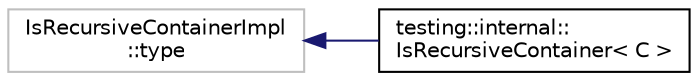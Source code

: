 digraph "Graphical Class Hierarchy"
{
 // LATEX_PDF_SIZE
  edge [fontname="Helvetica",fontsize="10",labelfontname="Helvetica",labelfontsize="10"];
  node [fontname="Helvetica",fontsize="10",shape=record];
  rankdir="LR";
  Node561 [label="IsRecursiveContainerImpl\l::type",height=0.2,width=0.4,color="grey75", fillcolor="white", style="filled",tooltip=" "];
  Node561 -> Node0 [dir="back",color="midnightblue",fontsize="10",style="solid",fontname="Helvetica"];
  Node0 [label="testing::internal::\lIsRecursiveContainer\< C \>",height=0.2,width=0.4,color="black", fillcolor="white", style="filled",URL="$structtesting_1_1internal_1_1IsRecursiveContainer.html",tooltip=" "];
}
